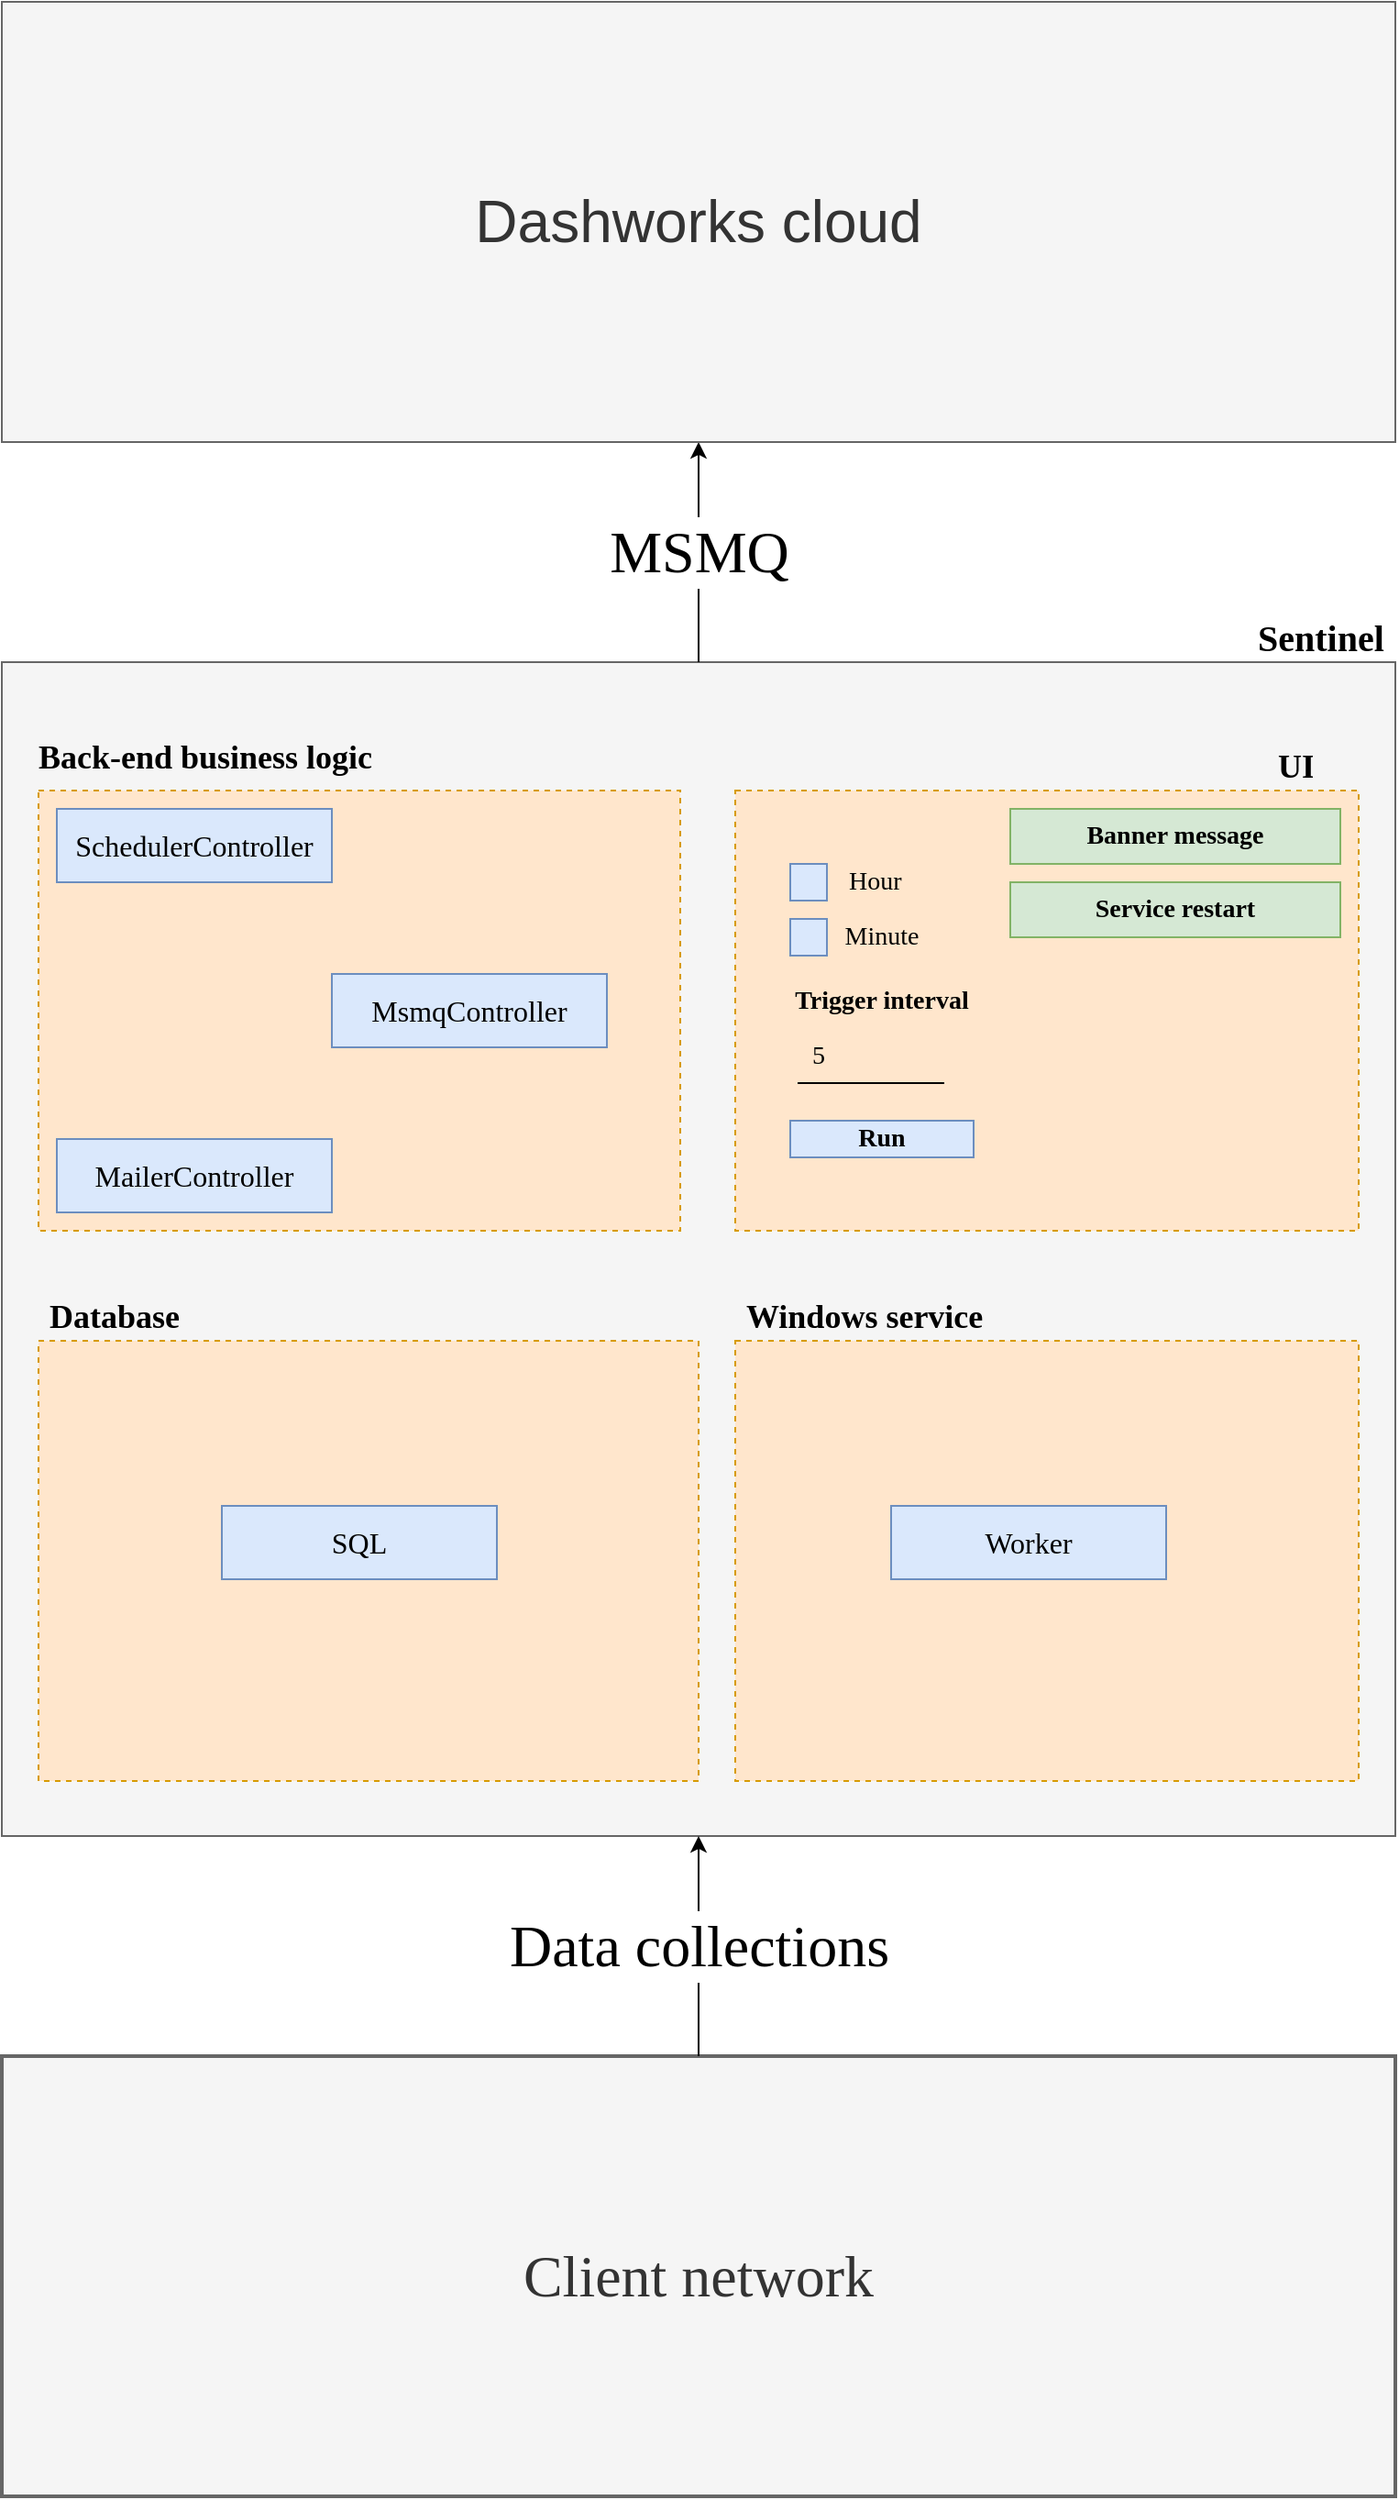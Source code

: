 <mxfile version="15.9.6" type="github">
  <diagram id="Xh3EPSXuHTYtJEzt5ljR" name="Page-1">
    <mxGraphModel dx="1164" dy="1896" grid="1" gridSize="10" guides="1" tooltips="1" connect="1" arrows="1" fold="1" page="1" pageScale="1" pageWidth="827" pageHeight="1169" math="0" shadow="0">
      <root>
        <mxCell id="0" />
        <mxCell id="1" parent="0" />
        <mxCell id="5Qg1B5x5Rtl6GvGFXqsn-2" value="" style="rounded=0;whiteSpace=wrap;html=1;fillColor=#f5f5f5;fontColor=#333333;strokeColor=#666666;" parent="1" vertex="1">
          <mxGeometry x="40" y="-40" width="760" height="640" as="geometry" />
        </mxCell>
        <mxCell id="5Qg1B5x5Rtl6GvGFXqsn-3" value="" style="rounded=0;whiteSpace=wrap;html=1;fontFamily=Times New Roman;" parent="1" vertex="1">
          <mxGeometry x="80" y="50" width="120" height="200" as="geometry" />
        </mxCell>
        <mxCell id="5Qg1B5x5Rtl6GvGFXqsn-11" value="" style="rounded=0;whiteSpace=wrap;html=1;fontFamily=Times New Roman;" parent="1" vertex="1">
          <mxGeometry x="260" y="50" width="120" height="200" as="geometry" />
        </mxCell>
        <mxCell id="5Qg1B5x5Rtl6GvGFXqsn-95" value="" style="rounded=0;whiteSpace=wrap;html=1;fontFamily=Times New Roman;fontSize=14;strokeWidth=1;fillColor=#ffe6cc;strokeColor=#d79b00;dashed=1;" parent="1" vertex="1">
          <mxGeometry x="440" y="30" width="340" height="240" as="geometry" />
        </mxCell>
        <mxCell id="5Qg1B5x5Rtl6GvGFXqsn-96" value="Trigger interval" style="text;html=1;strokeColor=none;fillColor=none;align=center;verticalAlign=middle;whiteSpace=wrap;rounded=0;fontFamily=Times New Roman;fontSize=14;fontStyle=1" parent="1" vertex="1">
          <mxGeometry x="450" y="130" width="140" height="30" as="geometry" />
        </mxCell>
        <mxCell id="5Qg1B5x5Rtl6GvGFXqsn-100" value="" style="endArrow=none;html=1;rounded=0;fontFamily=Times New Roman;fontSize=14;" parent="1" edge="1">
          <mxGeometry width="50" height="50" relative="1" as="geometry">
            <mxPoint x="474" y="189.5" as="sourcePoint" />
            <mxPoint x="554" y="189.5" as="targetPoint" />
            <Array as="points">
              <mxPoint x="510" y="189.5" />
            </Array>
          </mxGeometry>
        </mxCell>
        <mxCell id="5Qg1B5x5Rtl6GvGFXqsn-101" value="5" style="text;html=1;strokeColor=none;fillColor=none;align=left;verticalAlign=middle;whiteSpace=wrap;rounded=0;fontFamily=Times New Roman;fontSize=14;" parent="1" vertex="1">
          <mxGeometry x="480" y="160" width="20" height="30" as="geometry" />
        </mxCell>
        <mxCell id="5Qg1B5x5Rtl6GvGFXqsn-104" value="Hour" style="text;html=1;strokeColor=none;fillColor=none;align=left;verticalAlign=middle;whiteSpace=wrap;rounded=0;fontFamily=Times New Roman;fontSize=14;" parent="1" vertex="1">
          <mxGeometry x="500" y="70" width="40" height="20" as="geometry" />
        </mxCell>
        <mxCell id="5Qg1B5x5Rtl6GvGFXqsn-106" value="" style="whiteSpace=wrap;html=1;aspect=fixed;fontFamily=Times New Roman;fontSize=14;strokeWidth=1;fillColor=#dae8fc;strokeColor=#6c8ebf;" parent="1" vertex="1">
          <mxGeometry x="470" y="70" width="20" height="20" as="geometry" />
        </mxCell>
        <mxCell id="5Qg1B5x5Rtl6GvGFXqsn-107" value="" style="whiteSpace=wrap;html=1;aspect=fixed;fontFamily=Times New Roman;fontSize=14;strokeWidth=1;fillColor=#dae8fc;strokeColor=#6c8ebf;" parent="1" vertex="1">
          <mxGeometry x="470" y="100" width="20" height="20" as="geometry" />
        </mxCell>
        <mxCell id="5Qg1B5x5Rtl6GvGFXqsn-108" value="Minute" style="text;html=1;strokeColor=none;fillColor=none;align=center;verticalAlign=middle;whiteSpace=wrap;rounded=0;fontFamily=Times New Roman;fontSize=14;" parent="1" vertex="1">
          <mxGeometry x="500" y="100" width="40" height="20" as="geometry" />
        </mxCell>
        <mxCell id="5Qg1B5x5Rtl6GvGFXqsn-109" value="Run" style="rounded=0;whiteSpace=wrap;html=1;fontFamily=Times New Roman;fontSize=14;strokeWidth=1;fontStyle=1;fillColor=#dae8fc;strokeColor=#6c8ebf;" parent="1" vertex="1">
          <mxGeometry x="470" y="210" width="100" height="20" as="geometry" />
        </mxCell>
        <mxCell id="5Qg1B5x5Rtl6GvGFXqsn-111" value="Banner message" style="rounded=0;whiteSpace=wrap;html=1;fontFamily=Times New Roman;fontSize=14;strokeWidth=1;fontStyle=1;fillColor=#d5e8d4;strokeColor=#82b366;" parent="1" vertex="1">
          <mxGeometry x="590" y="40" width="180" height="30" as="geometry" />
        </mxCell>
        <mxCell id="5Qg1B5x5Rtl6GvGFXqsn-114" value="Sentinel" style="text;strokeColor=none;fillColor=none;align=left;verticalAlign=middle;spacingLeft=4;spacingRight=4;overflow=hidden;points=[[0,0.5],[1,0.5]];portConstraint=eastwest;rotatable=0;fontFamily=Times New Roman;fontSize=20;fontStyle=1" parent="1" vertex="1">
          <mxGeometry x="719" y="-70" width="81" height="30" as="geometry" />
        </mxCell>
        <mxCell id="5Qg1B5x5Rtl6GvGFXqsn-115" value="UI" style="text;strokeColor=none;fillColor=none;align=left;verticalAlign=middle;spacingLeft=4;spacingRight=4;overflow=hidden;points=[[0,0.5],[1,0.5]];portConstraint=eastwest;rotatable=0;fontFamily=Times New Roman;fontSize=18;fontStyle=1" parent="1" vertex="1">
          <mxGeometry x="730" width="30" height="30" as="geometry" />
        </mxCell>
        <mxCell id="5Qg1B5x5Rtl6GvGFXqsn-116" value="Back-end business logic " style="text;strokeColor=none;fillColor=none;align=left;verticalAlign=middle;spacingLeft=4;spacingRight=4;overflow=hidden;points=[[0,0.5],[1,0.5]];portConstraint=eastwest;rotatable=0;fontFamily=Times New Roman;fontSize=18;fontStyle=1" parent="1" vertex="1">
          <mxGeometry x="54" y="-5" width="216" height="30" as="geometry" />
        </mxCell>
        <mxCell id="5Qg1B5x5Rtl6GvGFXqsn-118" value="" style="rounded=0;whiteSpace=wrap;html=1;fontFamily=Times New Roman;fontSize=18;strokeWidth=1;dashed=1;fillColor=#ffe6cc;strokeColor=#d79b00;" parent="1" vertex="1">
          <mxGeometry x="60" y="30" width="350" height="240" as="geometry" />
        </mxCell>
        <mxCell id="5Qg1B5x5Rtl6GvGFXqsn-144" value="" style="endArrow=classic;html=1;rounded=0;fontFamily=Times New Roman;fontSize=32;entryX=0.5;entryY=1;entryDx=0;entryDy=0;exitX=0.5;exitY=0;exitDx=0;exitDy=0;" parent="1" edge="1" target="5Qg1B5x5Rtl6GvGFXqsn-155" source="5Qg1B5x5Rtl6GvGFXqsn-2">
          <mxGeometry relative="1" as="geometry">
            <mxPoint x="414" y="-50" as="sourcePoint" />
            <mxPoint x="414" y="-240" as="targetPoint" />
          </mxGeometry>
        </mxCell>
        <mxCell id="5Qg1B5x5Rtl6GvGFXqsn-145" value="MSMQ" style="edgeLabel;resizable=0;html=1;align=center;verticalAlign=middle;dashed=1;fontFamily=Times New Roman;fontSize=32;strokeWidth=2;" parent="5Qg1B5x5Rtl6GvGFXqsn-144" connectable="0" vertex="1">
          <mxGeometry relative="1" as="geometry" />
        </mxCell>
        <mxCell id="5Qg1B5x5Rtl6GvGFXqsn-148" value="Client network" style="rounded=0;whiteSpace=wrap;html=1;fontFamily=Times New Roman;fontSize=32;strokeWidth=2;fillColor=#f5f5f5;fontColor=#333333;strokeColor=#666666;" parent="1" vertex="1">
          <mxGeometry x="40" y="720" width="760" height="240" as="geometry" />
        </mxCell>
        <mxCell id="5Qg1B5x5Rtl6GvGFXqsn-149" value="" style="endArrow=classic;html=1;rounded=0;fontFamily=Times New Roman;fontSize=32;entryX=0.5;entryY=1;entryDx=0;entryDy=0;exitX=0.5;exitY=0;exitDx=0;exitDy=0;" parent="1" source="5Qg1B5x5Rtl6GvGFXqsn-148" target="5Qg1B5x5Rtl6GvGFXqsn-2" edge="1">
          <mxGeometry relative="1" as="geometry">
            <mxPoint x="400" y="450" as="sourcePoint" />
            <mxPoint x="560" y="450" as="targetPoint" />
          </mxGeometry>
        </mxCell>
        <mxCell id="5Qg1B5x5Rtl6GvGFXqsn-150" value="Data collections" style="edgeLabel;resizable=0;html=1;align=center;verticalAlign=middle;fontFamily=Times New Roman;fontSize=32;strokeWidth=2;" parent="5Qg1B5x5Rtl6GvGFXqsn-149" connectable="0" vertex="1">
          <mxGeometry relative="1" as="geometry" />
        </mxCell>
        <mxCell id="5Qg1B5x5Rtl6GvGFXqsn-155" value="Dashworks cloud" style="rounded=0;whiteSpace=wrap;html=1;fontSize=32;fillColor=#f5f5f5;fontColor=#333333;strokeColor=#666666;" parent="1" vertex="1">
          <mxGeometry x="40" y="-400" width="760" height="240" as="geometry" />
        </mxCell>
        <mxCell id="sjqZ1okJGAsFbaf3YIpp-2" value="SchedulerController" style="rounded=0;whiteSpace=wrap;html=1;fontFamily=Times New Roman;fontSize=16;fillColor=#dae8fc;strokeColor=#6c8ebf;" vertex="1" parent="1">
          <mxGeometry x="70" y="40" width="150" height="40" as="geometry" />
        </mxCell>
        <mxCell id="sjqZ1okJGAsFbaf3YIpp-3" value="MsmqController" style="rounded=0;whiteSpace=wrap;html=1;fontFamily=Times New Roman;fontSize=16;fillColor=#dae8fc;strokeColor=#6c8ebf;" vertex="1" parent="1">
          <mxGeometry x="220" y="130" width="150" height="40" as="geometry" />
        </mxCell>
        <mxCell id="sjqZ1okJGAsFbaf3YIpp-4" value="MailerController" style="rounded=0;whiteSpace=wrap;html=1;fontFamily=Times New Roman;fontSize=16;fillColor=#dae8fc;strokeColor=#6c8ebf;" vertex="1" parent="1">
          <mxGeometry x="70" y="220" width="150" height="40" as="geometry" />
        </mxCell>
        <mxCell id="sjqZ1okJGAsFbaf3YIpp-5" value="" style="rounded=0;whiteSpace=wrap;html=1;fontFamily=Times New Roman;fontSize=18;strokeWidth=1;dashed=1;fillColor=#ffe6cc;strokeColor=#d79b00;" vertex="1" parent="1">
          <mxGeometry x="440" y="330" width="340" height="240" as="geometry" />
        </mxCell>
        <mxCell id="sjqZ1okJGAsFbaf3YIpp-6" value="Windows service" style="text;strokeColor=none;fillColor=none;align=left;verticalAlign=middle;spacingLeft=4;spacingRight=4;overflow=hidden;points=[[0,0.5],[1,0.5]];portConstraint=eastwest;rotatable=0;fontFamily=Times New Roman;fontSize=18;fontStyle=1" vertex="1" parent="1">
          <mxGeometry x="440" y="300" width="216" height="30" as="geometry" />
        </mxCell>
        <mxCell id="sjqZ1okJGAsFbaf3YIpp-7" value="Worker" style="rounded=0;whiteSpace=wrap;html=1;fontFamily=Times New Roman;fontSize=16;fillColor=#dae8fc;strokeColor=#6c8ebf;" vertex="1" parent="1">
          <mxGeometry x="525" y="420" width="150" height="40" as="geometry" />
        </mxCell>
        <mxCell id="sjqZ1okJGAsFbaf3YIpp-8" value="" style="rounded=0;whiteSpace=wrap;html=1;fontFamily=Times New Roman;fontSize=18;strokeWidth=1;dashed=1;fillColor=#ffe6cc;strokeColor=#d79b00;" vertex="1" parent="1">
          <mxGeometry x="60" y="330" width="360" height="240" as="geometry" />
        </mxCell>
        <mxCell id="sjqZ1okJGAsFbaf3YIpp-9" value="Database" style="text;strokeColor=none;fillColor=none;align=left;verticalAlign=middle;spacingLeft=4;spacingRight=4;overflow=hidden;points=[[0,0.5],[1,0.5]];portConstraint=eastwest;rotatable=0;fontFamily=Times New Roman;fontSize=18;fontStyle=1" vertex="1" parent="1">
          <mxGeometry x="60" y="300" width="216" height="30" as="geometry" />
        </mxCell>
        <mxCell id="sjqZ1okJGAsFbaf3YIpp-10" value="SQL" style="rounded=0;whiteSpace=wrap;html=1;fontFamily=Times New Roman;fontSize=16;fillColor=#dae8fc;strokeColor=#6c8ebf;" vertex="1" parent="1">
          <mxGeometry x="160" y="420" width="150" height="40" as="geometry" />
        </mxCell>
        <mxCell id="sjqZ1okJGAsFbaf3YIpp-11" value="Service restart" style="rounded=0;whiteSpace=wrap;html=1;fontFamily=Times New Roman;fontSize=14;strokeWidth=1;fontStyle=1;fillColor=#d5e8d4;strokeColor=#82b366;" vertex="1" parent="1">
          <mxGeometry x="590" y="80" width="180" height="30" as="geometry" />
        </mxCell>
      </root>
    </mxGraphModel>
  </diagram>
</mxfile>
